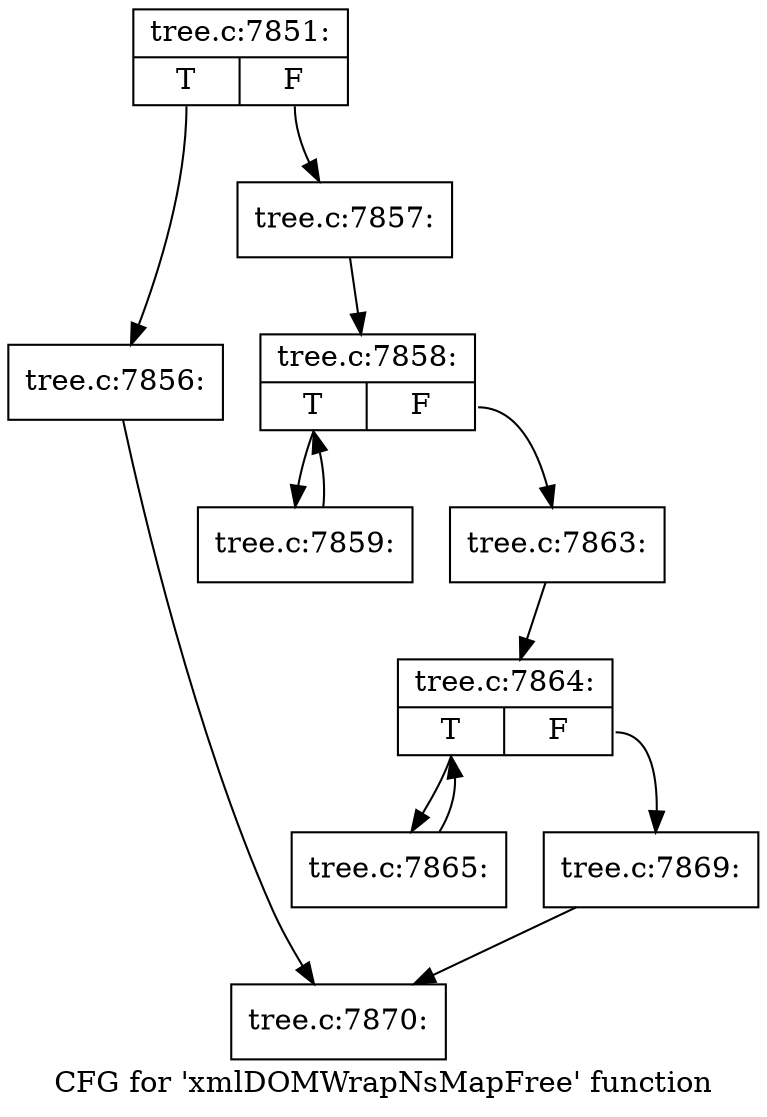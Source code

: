 digraph "CFG for 'xmlDOMWrapNsMapFree' function" {
	label="CFG for 'xmlDOMWrapNsMapFree' function";

	Node0x55ad0bfad590 [shape=record,label="{tree.c:7851:|{<s0>T|<s1>F}}"];
	Node0x55ad0bfad590:s0 -> Node0x55ad0bfae130;
	Node0x55ad0bfad590:s1 -> Node0x55ad0bfae180;
	Node0x55ad0bfae130 [shape=record,label="{tree.c:7856:}"];
	Node0x55ad0bfae130 -> Node0x55ad0bfad5e0;
	Node0x55ad0bfae180 [shape=record,label="{tree.c:7857:}"];
	Node0x55ad0bfae180 -> Node0x55ad0bfae700;
	Node0x55ad0bfae700 [shape=record,label="{tree.c:7858:|{<s0>T|<s1>F}}"];
	Node0x55ad0bfae700:s0 -> Node0x55ad0bfaeac0;
	Node0x55ad0bfae700:s1 -> Node0x55ad0bfae8e0;
	Node0x55ad0bfaeac0 [shape=record,label="{tree.c:7859:}"];
	Node0x55ad0bfaeac0 -> Node0x55ad0bfae700;
	Node0x55ad0bfae8e0 [shape=record,label="{tree.c:7863:}"];
	Node0x55ad0bfae8e0 -> Node0x55ad0bfaf330;
	Node0x55ad0bfaf330 [shape=record,label="{tree.c:7864:|{<s0>T|<s1>F}}"];
	Node0x55ad0bfaf330:s0 -> Node0x55ad0bfaf730;
	Node0x55ad0bfaf330:s1 -> Node0x55ad0bfaf550;
	Node0x55ad0bfaf730 [shape=record,label="{tree.c:7865:}"];
	Node0x55ad0bfaf730 -> Node0x55ad0bfaf330;
	Node0x55ad0bfaf550 [shape=record,label="{tree.c:7869:}"];
	Node0x55ad0bfaf550 -> Node0x55ad0bfad5e0;
	Node0x55ad0bfad5e0 [shape=record,label="{tree.c:7870:}"];
}
